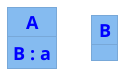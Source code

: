 @startuml TEST

skinparam ObjectAttributeFontColor red
skinparam ObjectAttributeFontName "WenQuanYi Zen He"
skinparam ObjectAttributeFontSize 16
skinparam ObjectAttributeFontStyle bold
skinparam ObjectBackgroundColor #85BBF0
skinparam ObjectBorderColor #78A8D8
skinparam ObjectBorderThickness 1
skinparam ObjectFontColor blue
skinparam ObjectFontName "WenQuanYi Zen He"
skinparam ObjectFontSize 18
skinparam ObjectFontStyle bold
' skinparam ObjectStereotypeFontColor gray
' skinparam ObjectStereotypeFontName
' skinparam ObjectStereotypeFontSize
' skinparam ObjectStereotypeFontStyle
object A{
    B : a
}
object B

@enduml